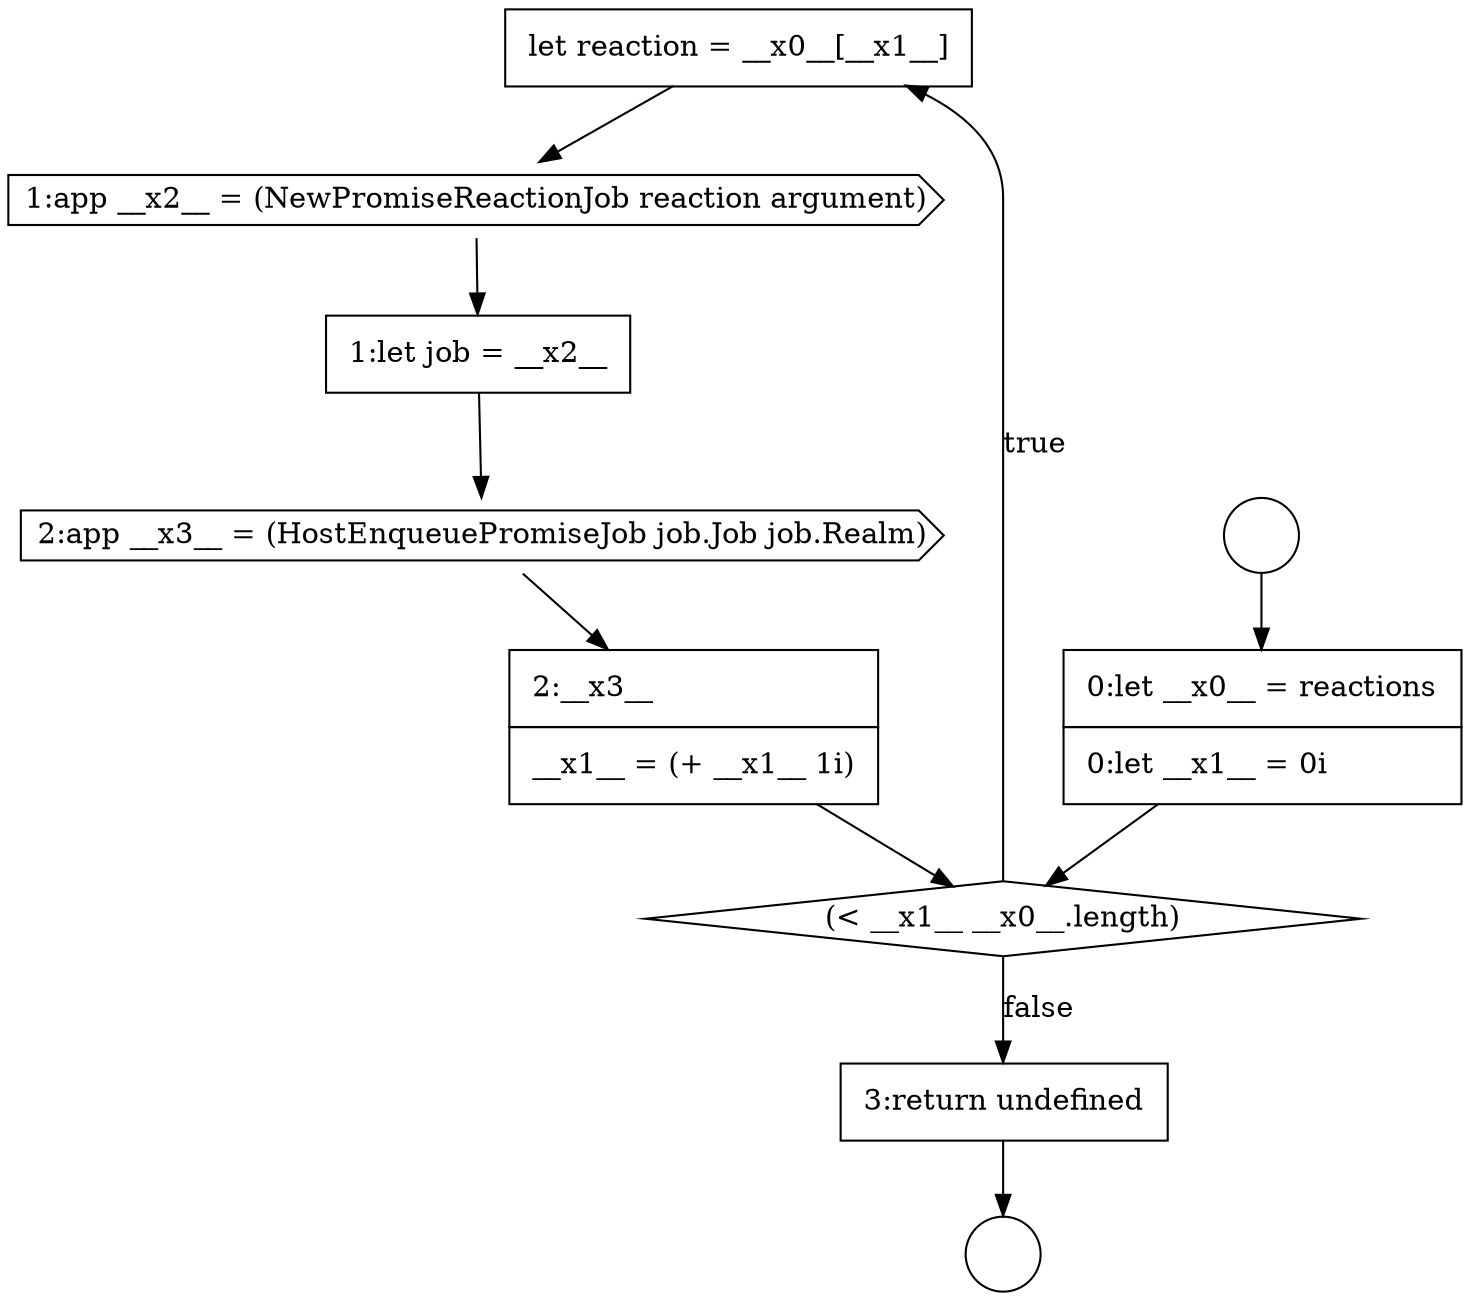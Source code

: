 digraph {
  node18171 [shape=none, margin=0, label=<<font color="black">
    <table border="0" cellborder="1" cellspacing="0" cellpadding="10">
      <tr><td align="left">let reaction = __x0__[__x1__]</td></tr>
    </table>
  </font>> color="black" fillcolor="white" style=filled]
  node18175 [shape=none, margin=0, label=<<font color="black">
    <table border="0" cellborder="1" cellspacing="0" cellpadding="10">
      <tr><td align="left">2:__x3__</td></tr>
      <tr><td align="left">__x1__ = (+ __x1__ 1i)</td></tr>
    </table>
  </font>> color="black" fillcolor="white" style=filled]
  node18168 [shape=circle label=" " color="black" fillcolor="white" style=filled]
  node18172 [shape=cds, label=<<font color="black">1:app __x2__ = (NewPromiseReactionJob reaction argument)</font>> color="black" fillcolor="white" style=filled]
  node18176 [shape=none, margin=0, label=<<font color="black">
    <table border="0" cellborder="1" cellspacing="0" cellpadding="10">
      <tr><td align="left">3:return undefined</td></tr>
    </table>
  </font>> color="black" fillcolor="white" style=filled]
  node18169 [shape=none, margin=0, label=<<font color="black">
    <table border="0" cellborder="1" cellspacing="0" cellpadding="10">
      <tr><td align="left">0:let __x0__ = reactions</td></tr>
      <tr><td align="left">0:let __x1__ = 0i</td></tr>
    </table>
  </font>> color="black" fillcolor="white" style=filled]
  node18167 [shape=circle label=" " color="black" fillcolor="white" style=filled]
  node18173 [shape=none, margin=0, label=<<font color="black">
    <table border="0" cellborder="1" cellspacing="0" cellpadding="10">
      <tr><td align="left">1:let job = __x2__</td></tr>
    </table>
  </font>> color="black" fillcolor="white" style=filled]
  node18170 [shape=diamond, label=<<font color="black">(&lt; __x1__ __x0__.length)</font>> color="black" fillcolor="white" style=filled]
  node18174 [shape=cds, label=<<font color="black">2:app __x3__ = (HostEnqueuePromiseJob job.Job job.Realm)</font>> color="black" fillcolor="white" style=filled]
  node18176 -> node18168 [ color="black"]
  node18174 -> node18175 [ color="black"]
  node18171 -> node18172 [ color="black"]
  node18169 -> node18170 [ color="black"]
  node18172 -> node18173 [ color="black"]
  node18175 -> node18170 [ color="black"]
  node18167 -> node18169 [ color="black"]
  node18173 -> node18174 [ color="black"]
  node18170 -> node18171 [label=<<font color="black">true</font>> color="black"]
  node18170 -> node18176 [label=<<font color="black">false</font>> color="black"]
}
